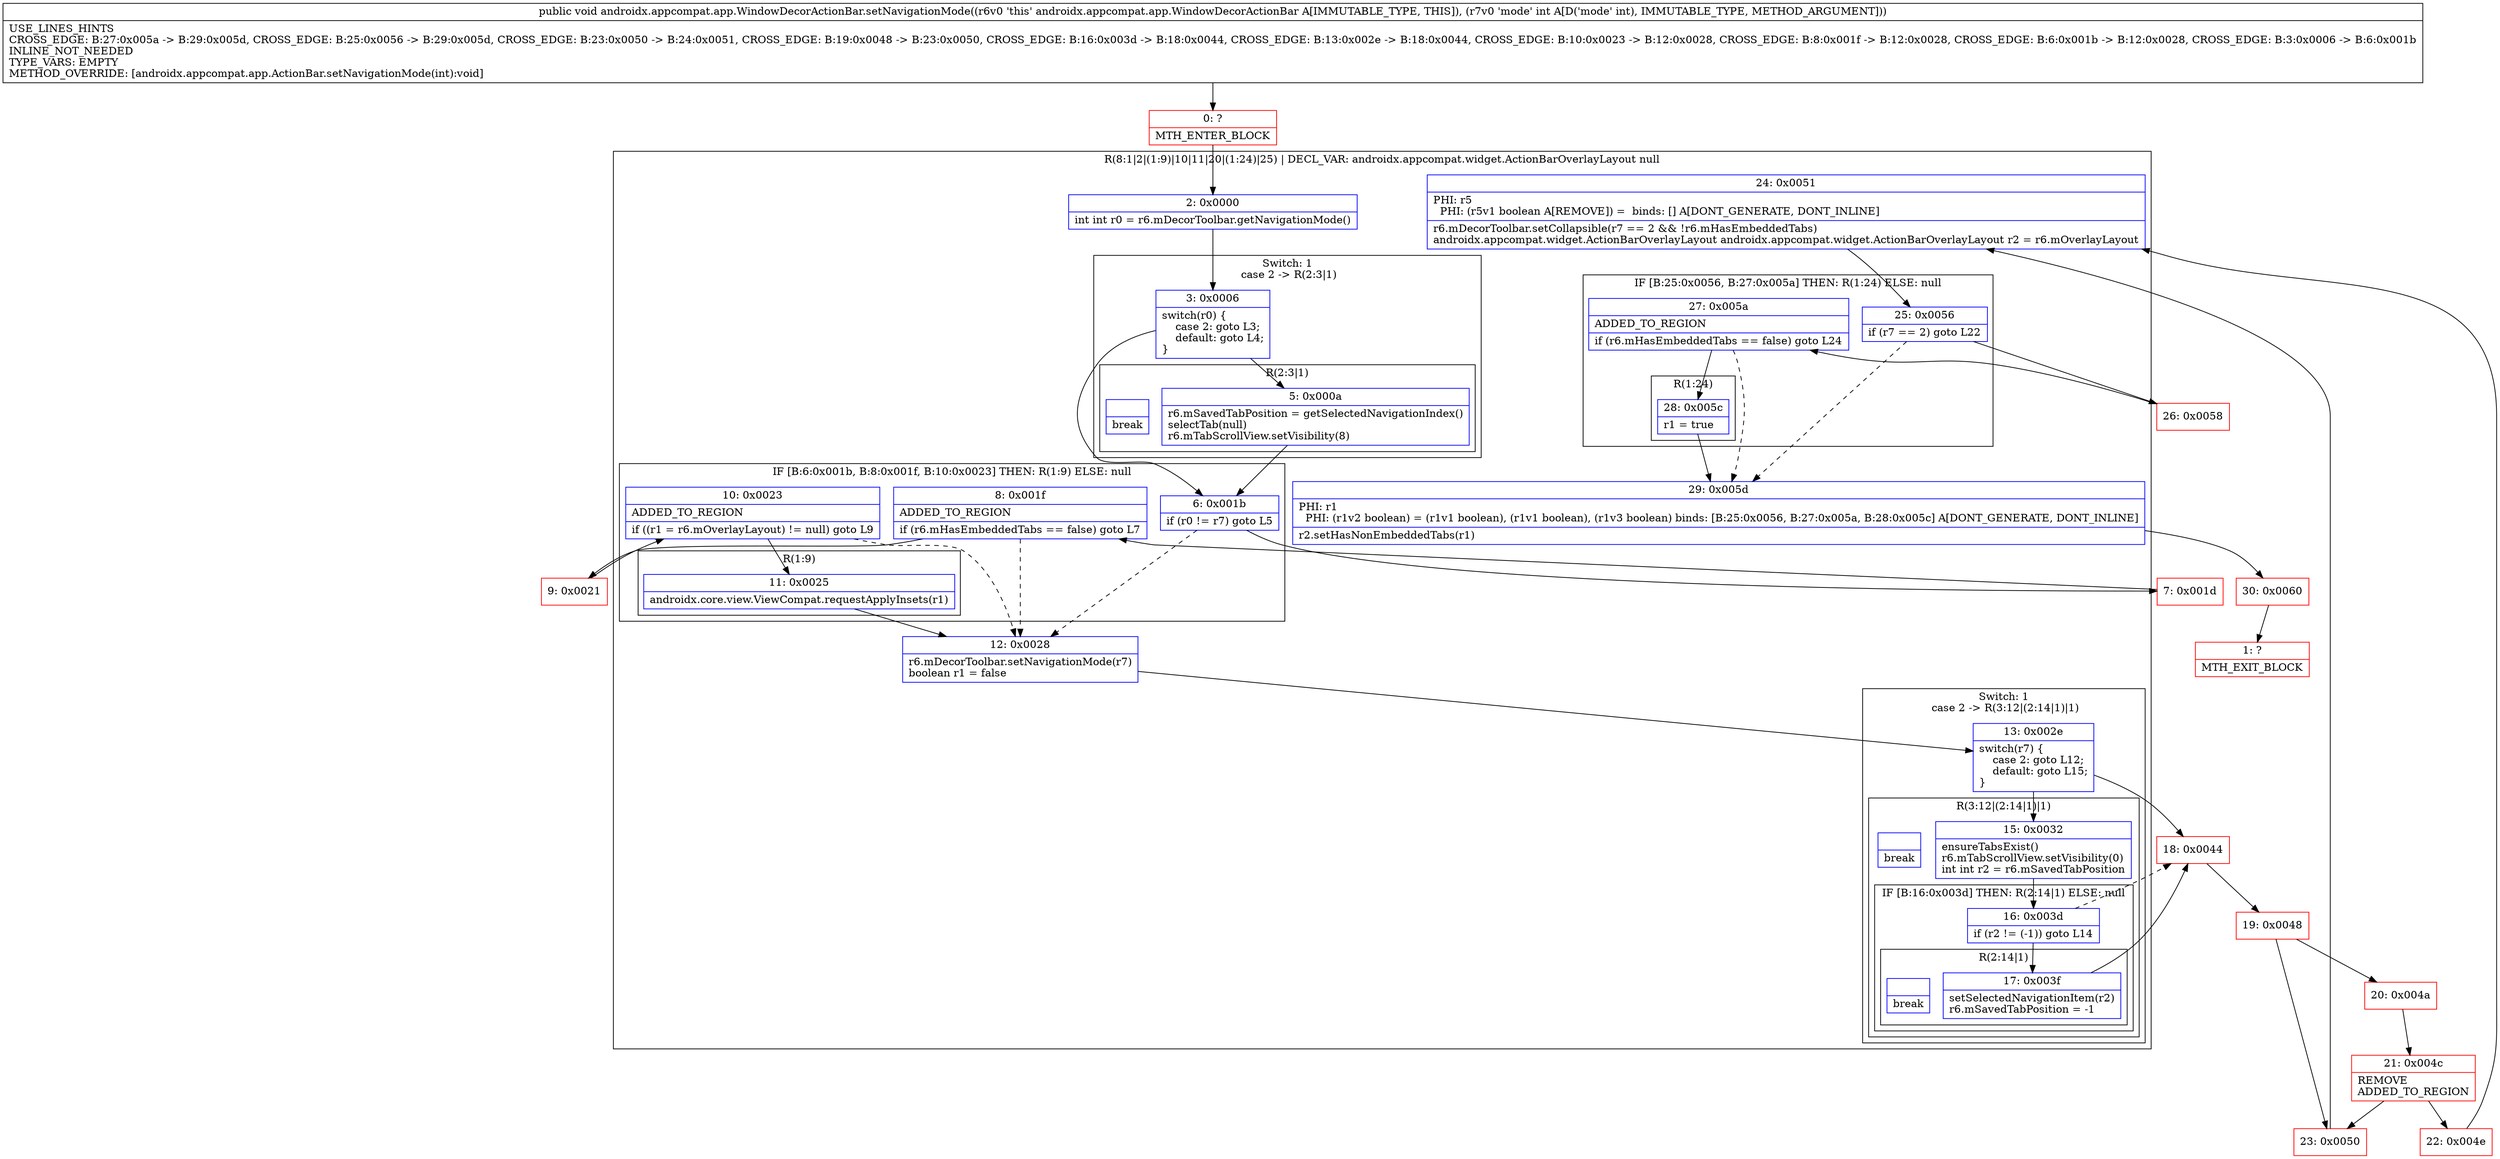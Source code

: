 digraph "CFG forandroidx.appcompat.app.WindowDecorActionBar.setNavigationMode(I)V" {
subgraph cluster_Region_742021583 {
label = "R(8:1|2|(1:9)|10|11|20|(1:24)|25) | DECL_VAR: androidx.appcompat.widget.ActionBarOverlayLayout null\l";
node [shape=record,color=blue];
Node_2 [shape=record,label="{2\:\ 0x0000|int int r0 = r6.mDecorToolbar.getNavigationMode()\l}"];
subgraph cluster_SwitchRegion_1190889561 {
label = "Switch: 1
 case 2 -> R(2:3|1)";
node [shape=record,color=blue];
Node_3 [shape=record,label="{3\:\ 0x0006|switch(r0) \{\l    case 2: goto L3;\l    default: goto L4;\l\}\l}"];
subgraph cluster_Region_146115743 {
label = "R(2:3|1)";
node [shape=record,color=blue];
Node_5 [shape=record,label="{5\:\ 0x000a|r6.mSavedTabPosition = getSelectedNavigationIndex()\lselectTab(null)\lr6.mTabScrollView.setVisibility(8)\l}"];
Node_InsnContainer_1941310131 [shape=record,label="{|break\l}"];
}
}
subgraph cluster_IfRegion_1439599458 {
label = "IF [B:6:0x001b, B:8:0x001f, B:10:0x0023] THEN: R(1:9) ELSE: null";
node [shape=record,color=blue];
Node_6 [shape=record,label="{6\:\ 0x001b|if (r0 != r7) goto L5\l}"];
Node_8 [shape=record,label="{8\:\ 0x001f|ADDED_TO_REGION\l|if (r6.mHasEmbeddedTabs == false) goto L7\l}"];
Node_10 [shape=record,label="{10\:\ 0x0023|ADDED_TO_REGION\l|if ((r1 = r6.mOverlayLayout) != null) goto L9\l}"];
subgraph cluster_Region_1092441202 {
label = "R(1:9)";
node [shape=record,color=blue];
Node_11 [shape=record,label="{11\:\ 0x0025|androidx.core.view.ViewCompat.requestApplyInsets(r1)\l}"];
}
}
Node_12 [shape=record,label="{12\:\ 0x0028|r6.mDecorToolbar.setNavigationMode(r7)\lboolean r1 = false\l}"];
subgraph cluster_SwitchRegion_1147415498 {
label = "Switch: 1
 case 2 -> R(3:12|(2:14|1)|1)";
node [shape=record,color=blue];
Node_13 [shape=record,label="{13\:\ 0x002e|switch(r7) \{\l    case 2: goto L12;\l    default: goto L15;\l\}\l}"];
subgraph cluster_Region_2047583299 {
label = "R(3:12|(2:14|1)|1)";
node [shape=record,color=blue];
Node_15 [shape=record,label="{15\:\ 0x0032|ensureTabsExist()\lr6.mTabScrollView.setVisibility(0)\lint int r2 = r6.mSavedTabPosition\l}"];
subgraph cluster_IfRegion_1613255195 {
label = "IF [B:16:0x003d] THEN: R(2:14|1) ELSE: null";
node [shape=record,color=blue];
Node_16 [shape=record,label="{16\:\ 0x003d|if (r2 != (\-1)) goto L14\l}"];
subgraph cluster_Region_1092370663 {
label = "R(2:14|1)";
node [shape=record,color=blue];
Node_17 [shape=record,label="{17\:\ 0x003f|setSelectedNavigationItem(r2)\lr6.mSavedTabPosition = \-1\l}"];
Node_InsnContainer_1611761325 [shape=record,label="{|break\l}"];
}
}
Node_InsnContainer_598862734 [shape=record,label="{|break\l}"];
}
}
Node_24 [shape=record,label="{24\:\ 0x0051|PHI: r5 \l  PHI: (r5v1 boolean A[REMOVE]) =  binds: [] A[DONT_GENERATE, DONT_INLINE]\l|r6.mDecorToolbar.setCollapsible(r7 == 2 && !r6.mHasEmbeddedTabs)\landroidx.appcompat.widget.ActionBarOverlayLayout androidx.appcompat.widget.ActionBarOverlayLayout r2 = r6.mOverlayLayout\l}"];
subgraph cluster_IfRegion_136611150 {
label = "IF [B:25:0x0056, B:27:0x005a] THEN: R(1:24) ELSE: null";
node [shape=record,color=blue];
Node_25 [shape=record,label="{25\:\ 0x0056|if (r7 == 2) goto L22\l}"];
Node_27 [shape=record,label="{27\:\ 0x005a|ADDED_TO_REGION\l|if (r6.mHasEmbeddedTabs == false) goto L24\l}"];
subgraph cluster_Region_75591997 {
label = "R(1:24)";
node [shape=record,color=blue];
Node_28 [shape=record,label="{28\:\ 0x005c|r1 = true\l}"];
}
}
Node_29 [shape=record,label="{29\:\ 0x005d|PHI: r1 \l  PHI: (r1v2 boolean) = (r1v1 boolean), (r1v1 boolean), (r1v3 boolean) binds: [B:25:0x0056, B:27:0x005a, B:28:0x005c] A[DONT_GENERATE, DONT_INLINE]\l|r2.setHasNonEmbeddedTabs(r1)\l}"];
}
Node_0 [shape=record,color=red,label="{0\:\ ?|MTH_ENTER_BLOCK\l}"];
Node_7 [shape=record,color=red,label="{7\:\ 0x001d}"];
Node_9 [shape=record,color=red,label="{9\:\ 0x0021}"];
Node_18 [shape=record,color=red,label="{18\:\ 0x0044}"];
Node_19 [shape=record,color=red,label="{19\:\ 0x0048}"];
Node_20 [shape=record,color=red,label="{20\:\ 0x004a}"];
Node_21 [shape=record,color=red,label="{21\:\ 0x004c|REMOVE\lADDED_TO_REGION\l}"];
Node_22 [shape=record,color=red,label="{22\:\ 0x004e}"];
Node_26 [shape=record,color=red,label="{26\:\ 0x0058}"];
Node_30 [shape=record,color=red,label="{30\:\ 0x0060}"];
Node_1 [shape=record,color=red,label="{1\:\ ?|MTH_EXIT_BLOCK\l}"];
Node_23 [shape=record,color=red,label="{23\:\ 0x0050}"];
MethodNode[shape=record,label="{public void androidx.appcompat.app.WindowDecorActionBar.setNavigationMode((r6v0 'this' androidx.appcompat.app.WindowDecorActionBar A[IMMUTABLE_TYPE, THIS]), (r7v0 'mode' int A[D('mode' int), IMMUTABLE_TYPE, METHOD_ARGUMENT]))  | USE_LINES_HINTS\lCROSS_EDGE: B:27:0x005a \-\> B:29:0x005d, CROSS_EDGE: B:25:0x0056 \-\> B:29:0x005d, CROSS_EDGE: B:23:0x0050 \-\> B:24:0x0051, CROSS_EDGE: B:19:0x0048 \-\> B:23:0x0050, CROSS_EDGE: B:16:0x003d \-\> B:18:0x0044, CROSS_EDGE: B:13:0x002e \-\> B:18:0x0044, CROSS_EDGE: B:10:0x0023 \-\> B:12:0x0028, CROSS_EDGE: B:8:0x001f \-\> B:12:0x0028, CROSS_EDGE: B:6:0x001b \-\> B:12:0x0028, CROSS_EDGE: B:3:0x0006 \-\> B:6:0x001b\lINLINE_NOT_NEEDED\lTYPE_VARS: EMPTY\lMETHOD_OVERRIDE: [androidx.appcompat.app.ActionBar.setNavigationMode(int):void]\l}"];
MethodNode -> Node_0;Node_2 -> Node_3;
Node_3 -> Node_5;
Node_3 -> Node_6;
Node_5 -> Node_6;
Node_6 -> Node_7;
Node_6 -> Node_12[style=dashed];
Node_8 -> Node_9;
Node_8 -> Node_12[style=dashed];
Node_10 -> Node_11;
Node_10 -> Node_12[style=dashed];
Node_11 -> Node_12;
Node_12 -> Node_13;
Node_13 -> Node_15;
Node_13 -> Node_18;
Node_15 -> Node_16;
Node_16 -> Node_17;
Node_16 -> Node_18[style=dashed];
Node_17 -> Node_18;
Node_24 -> Node_25;
Node_25 -> Node_26;
Node_25 -> Node_29[style=dashed];
Node_27 -> Node_28;
Node_27 -> Node_29[style=dashed];
Node_28 -> Node_29;
Node_29 -> Node_30;
Node_0 -> Node_2;
Node_7 -> Node_8;
Node_9 -> Node_10;
Node_18 -> Node_19;
Node_19 -> Node_20;
Node_19 -> Node_23;
Node_20 -> Node_21;
Node_21 -> Node_22;
Node_21 -> Node_23;
Node_22 -> Node_24;
Node_26 -> Node_27;
Node_30 -> Node_1;
Node_23 -> Node_24;
}

